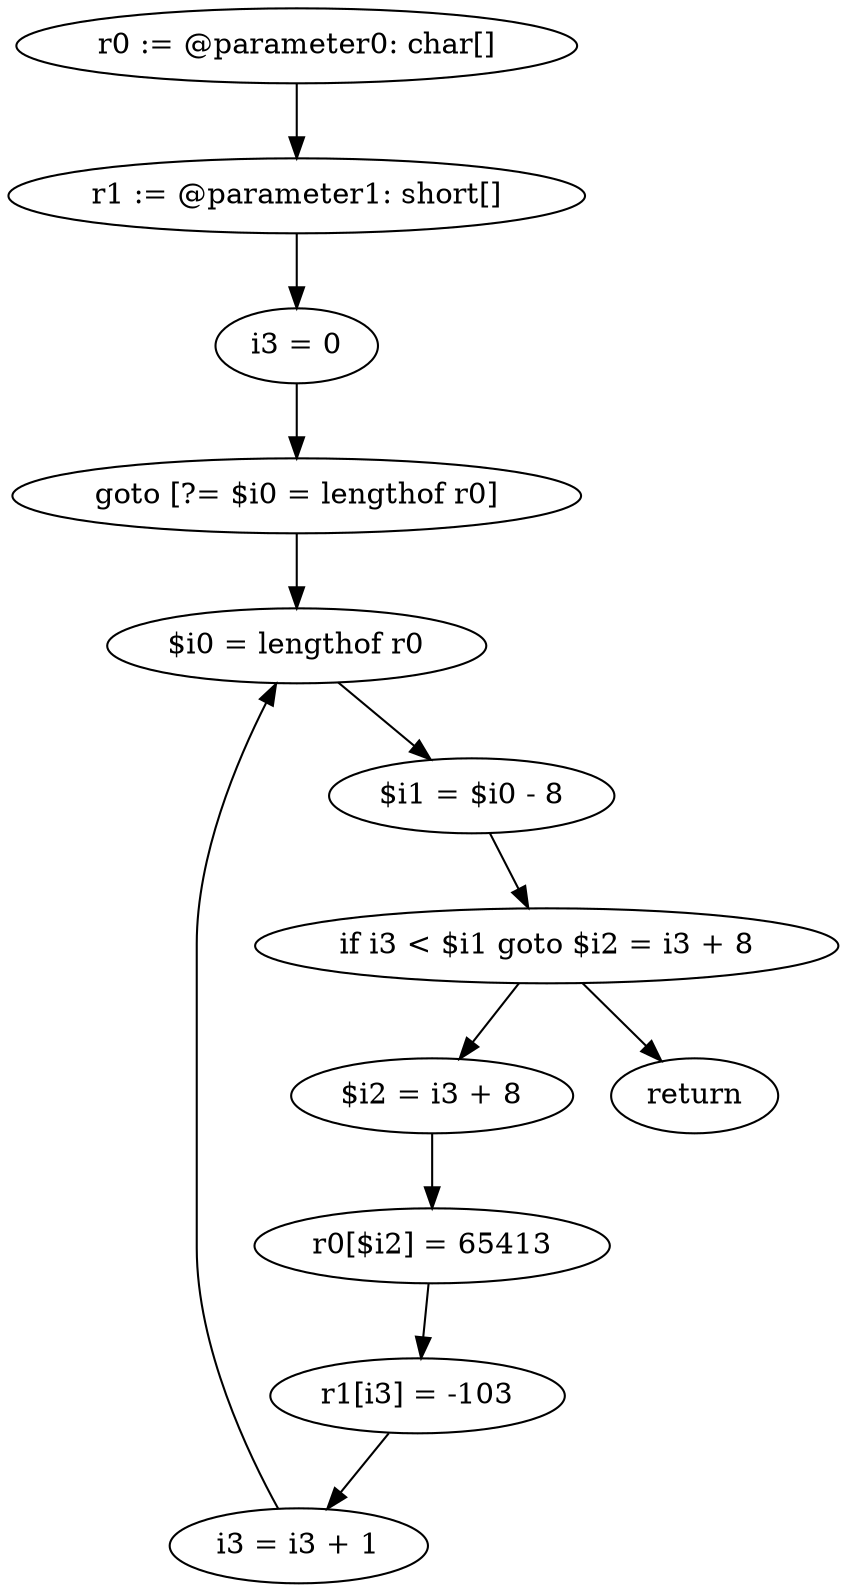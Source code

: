 digraph "unitGraph" {
    "r0 := @parameter0: char[]"
    "r1 := @parameter1: short[]"
    "i3 = 0"
    "goto [?= $i0 = lengthof r0]"
    "$i2 = i3 + 8"
    "r0[$i2] = 65413"
    "r1[i3] = -103"
    "i3 = i3 + 1"
    "$i0 = lengthof r0"
    "$i1 = $i0 - 8"
    "if i3 < $i1 goto $i2 = i3 + 8"
    "return"
    "r0 := @parameter0: char[]"->"r1 := @parameter1: short[]";
    "r1 := @parameter1: short[]"->"i3 = 0";
    "i3 = 0"->"goto [?= $i0 = lengthof r0]";
    "goto [?= $i0 = lengthof r0]"->"$i0 = lengthof r0";
    "$i2 = i3 + 8"->"r0[$i2] = 65413";
    "r0[$i2] = 65413"->"r1[i3] = -103";
    "r1[i3] = -103"->"i3 = i3 + 1";
    "i3 = i3 + 1"->"$i0 = lengthof r0";
    "$i0 = lengthof r0"->"$i1 = $i0 - 8";
    "$i1 = $i0 - 8"->"if i3 < $i1 goto $i2 = i3 + 8";
    "if i3 < $i1 goto $i2 = i3 + 8"->"return";
    "if i3 < $i1 goto $i2 = i3 + 8"->"$i2 = i3 + 8";
}
